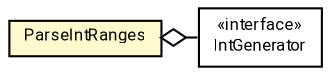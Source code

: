 #!/usr/local/bin/dot
#
# Class diagram 
# Generated by UMLGraph version R5_7_2-60-g0e99a6 (http://www.spinellis.gr/umlgraph/)
#

digraph G {
	graph [fontnames="svg"]
	edge [fontname="Roboto",fontsize=7,labelfontname="Roboto",labelfontsize=7,color="black"];
	node [fontname="Roboto",fontcolor="black",fontsize=8,shape=plaintext,margin=0,width=0,height=0];
	nodesep=0.15;
	ranksep=0.25;
	rankdir=LR;
	// de.lmu.ifi.dbs.elki.utilities.datastructures.range.IntGenerator
	c8090525 [label=<<table title="de.lmu.ifi.dbs.elki.utilities.datastructures.range.IntGenerator" border="0" cellborder="1" cellspacing="0" cellpadding="2" href="IntGenerator.html" target="_parent">
		<tr><td><table border="0" cellspacing="0" cellpadding="1">
		<tr><td align="center" balign="center"> &#171;interface&#187; </td></tr>
		<tr><td align="center" balign="center"> <font face="Roboto">IntGenerator</font> </td></tr>
		</table></td></tr>
		</table>>, URL="IntGenerator.html"];
	// de.lmu.ifi.dbs.elki.utilities.datastructures.range.ParseIntRanges
	c8090529 [label=<<table title="de.lmu.ifi.dbs.elki.utilities.datastructures.range.ParseIntRanges" border="0" cellborder="1" cellspacing="0" cellpadding="2" bgcolor="lemonChiffon" href="ParseIntRanges.html" target="_parent">
		<tr><td><table border="0" cellspacing="0" cellpadding="1">
		<tr><td align="center" balign="center"> <font face="Roboto">ParseIntRanges</font> </td></tr>
		</table></td></tr>
		</table>>, URL="ParseIntRanges.html"];
	// de.lmu.ifi.dbs.elki.utilities.datastructures.range.ParseIntRanges has de.lmu.ifi.dbs.elki.utilities.datastructures.range.IntGenerator
	c8090529 -> c8090525 [arrowhead=none,arrowtail=ediamond,dir=back,weight=4];
}

